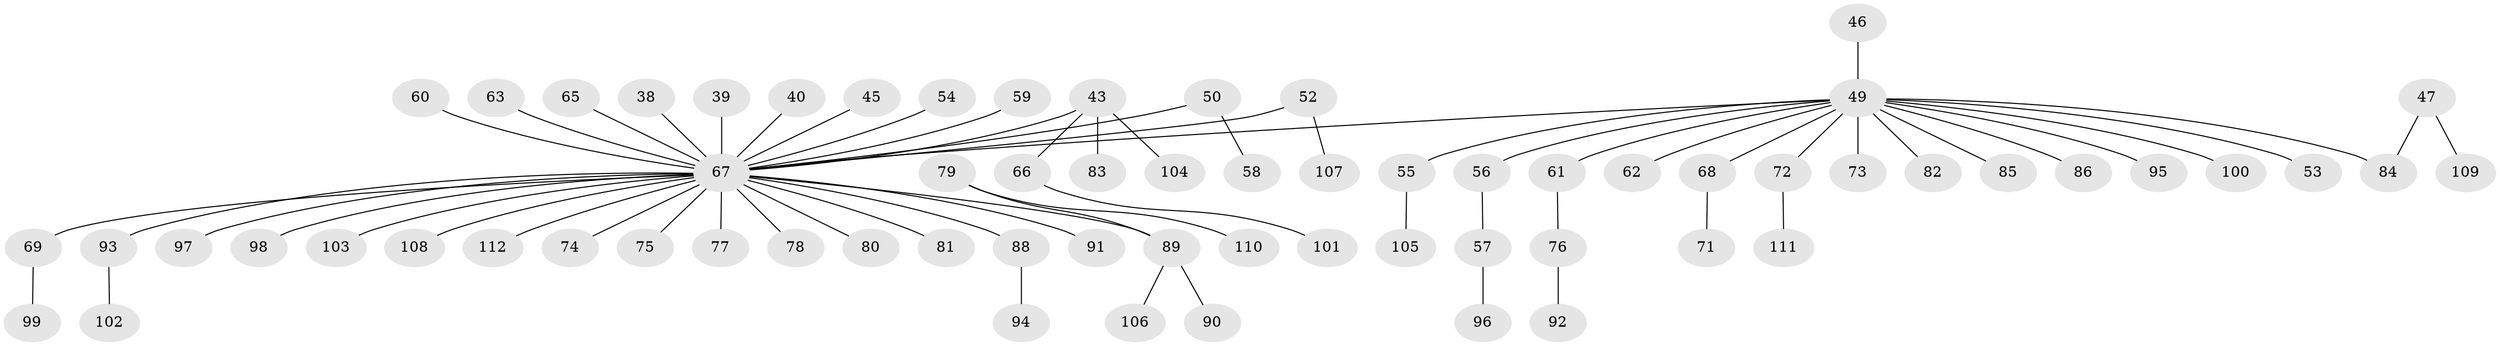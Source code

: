 // original degree distribution, {6: 0.03571428571428571, 4: 0.0625, 7: 0.008928571428571428, 5: 0.026785714285714284, 3: 0.09821428571428571, 2: 0.25892857142857145, 1: 0.5089285714285714}
// Generated by graph-tools (version 1.1) at 2025/55/03/04/25 21:55:44]
// undirected, 67 vertices, 66 edges
graph export_dot {
graph [start="1"]
  node [color=gray90,style=filled];
  38;
  39;
  40;
  43;
  45;
  46;
  47;
  49 [super="+5+7+9+10+23+16+21+13+37"];
  50;
  52;
  53;
  54;
  55;
  56 [super="+22"];
  57;
  58;
  59;
  60;
  61;
  62;
  63;
  65;
  66;
  67 [super="+64+31+48"];
  68;
  69;
  71;
  72;
  73;
  74;
  75;
  76;
  77;
  78;
  79;
  80;
  81;
  82;
  83;
  84 [super="+24"];
  85;
  86;
  88 [super="+32+87"];
  89 [super="+70+42+35+36+41"];
  90;
  91;
  92;
  93;
  94;
  95;
  96;
  97;
  98;
  99;
  100;
  101;
  102;
  103;
  104;
  105;
  106;
  107;
  108;
  109;
  110;
  111;
  112;
  38 -- 67;
  39 -- 67;
  40 -- 67;
  43 -- 66;
  43 -- 83;
  43 -- 104;
  43 -- 67;
  45 -- 67;
  46 -- 49;
  47 -- 109;
  47 -- 84;
  49 -- 100;
  49 -- 85;
  49 -- 73;
  49 -- 86;
  49 -- 55;
  49 -- 56;
  49 -- 61;
  49 -- 62;
  49 -- 84;
  49 -- 72;
  49 -- 53;
  49 -- 68;
  49 -- 95;
  49 -- 67;
  49 -- 82;
  50 -- 58;
  50 -- 67;
  52 -- 107;
  52 -- 67;
  54 -- 67;
  55 -- 105;
  56 -- 57;
  57 -- 96;
  59 -- 67;
  60 -- 67;
  61 -- 76;
  63 -- 67;
  65 -- 67;
  66 -- 101;
  67 -- 97;
  67 -- 69;
  67 -- 74;
  67 -- 75;
  67 -- 77;
  67 -- 78;
  67 -- 80;
  67 -- 89;
  67 -- 91;
  67 -- 93;
  67 -- 98;
  67 -- 103;
  67 -- 108;
  67 -- 112;
  67 -- 81;
  67 -- 88;
  68 -- 71;
  69 -- 99;
  72 -- 111;
  76 -- 92;
  79 -- 110;
  79 -- 89;
  88 -- 94;
  89 -- 106;
  89 -- 90;
  93 -- 102;
}
